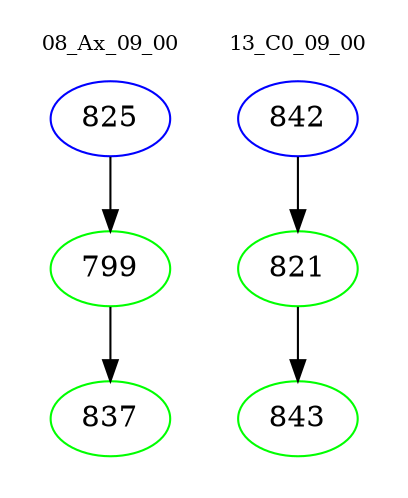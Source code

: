 digraph{
subgraph cluster_0 {
color = white
label = "08_Ax_09_00";
fontsize=10;
T0_825 [label="825", color="blue"]
T0_825 -> T0_799 [color="black"]
T0_799 [label="799", color="green"]
T0_799 -> T0_837 [color="black"]
T0_837 [label="837", color="green"]
}
subgraph cluster_1 {
color = white
label = "13_C0_09_00";
fontsize=10;
T1_842 [label="842", color="blue"]
T1_842 -> T1_821 [color="black"]
T1_821 [label="821", color="green"]
T1_821 -> T1_843 [color="black"]
T1_843 [label="843", color="green"]
}
}
